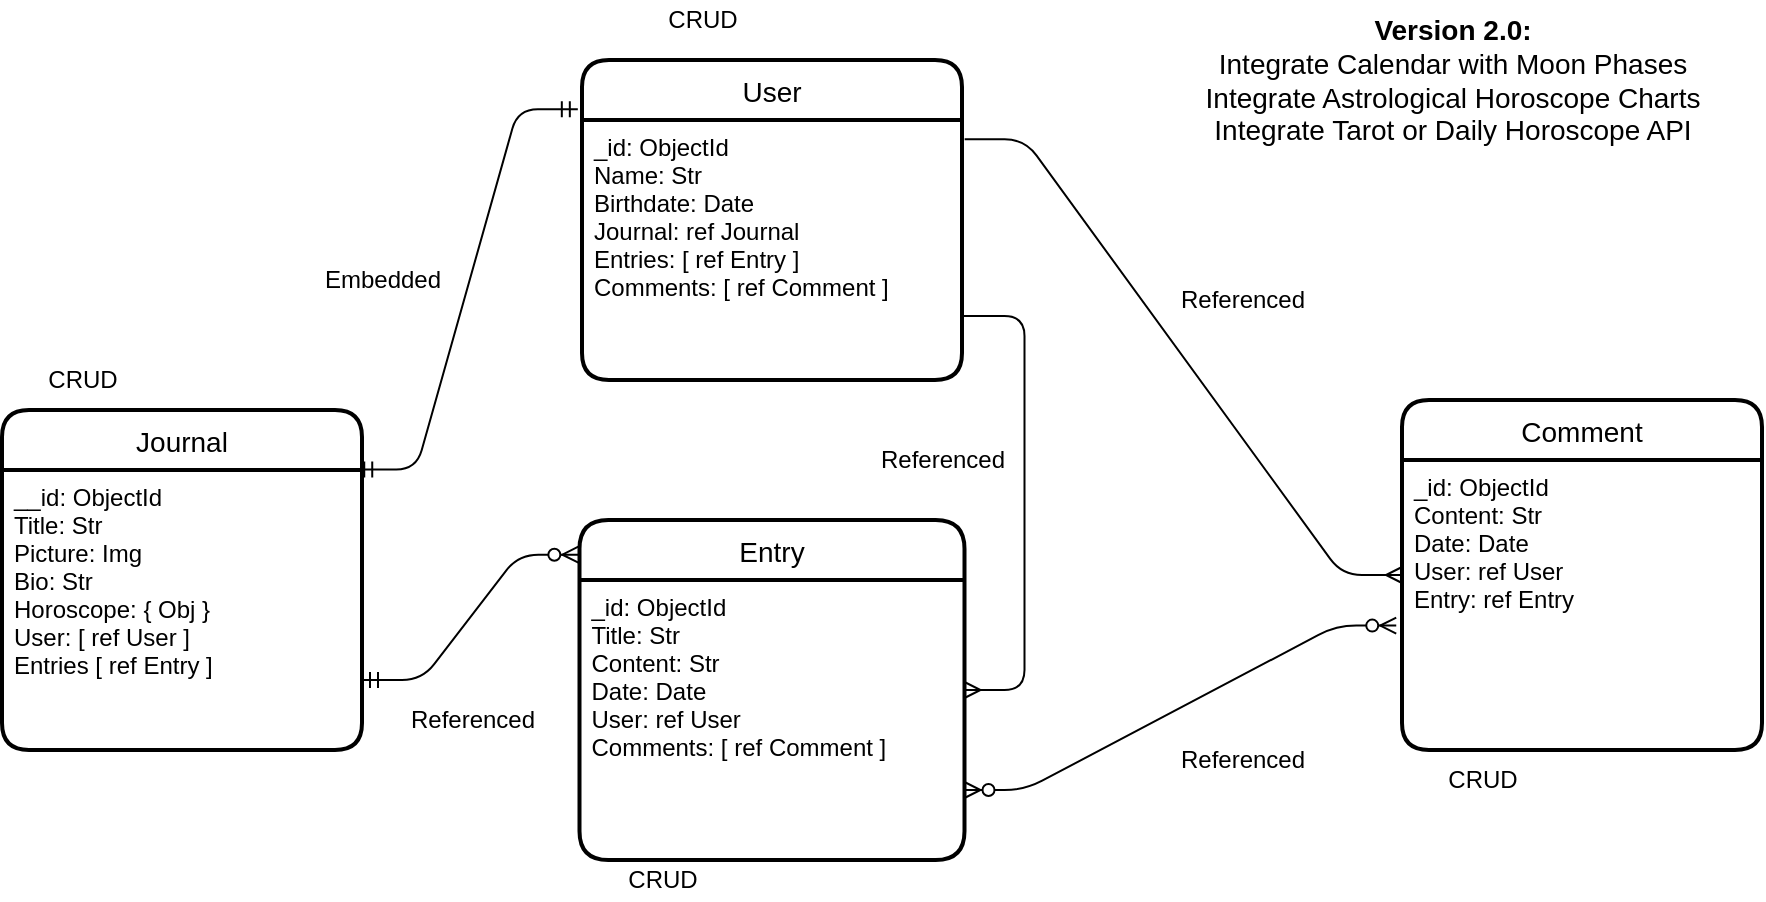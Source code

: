 <mxfile>
    <diagram id="hK5erOVCf_QydWKk-YI4" name="Page-1">
        <mxGraphModel dx="556" dy="252" grid="1" gridSize="10" guides="1" tooltips="1" connect="1" arrows="1" fold="1" page="1" pageScale="1" pageWidth="850" pageHeight="1100" math="0" shadow="0">
            <root>
                <mxCell id="0"/>
                <mxCell id="1" parent="0"/>
                <mxCell id="2" value="User" style="swimlane;childLayout=stackLayout;horizontal=1;startSize=30;horizontalStack=0;rounded=1;fontSize=14;fontStyle=0;strokeWidth=2;resizeParent=0;resizeLast=1;shadow=0;dashed=0;align=center;" parent="1" vertex="1">
                    <mxGeometry x="440" y="190" width="190" height="160" as="geometry"/>
                </mxCell>
                <mxCell id="3" value="_id: ObjectId&#10;Name: Str&#10;Birthdate: Date&#10;Journal: ref Journal&#10;Entries: [ ref Entry ]&#10;Comments: [ ref Comment ]&#10;&#10;&#10;&#10;" style="align=left;strokeColor=none;fillColor=none;spacingLeft=4;fontSize=12;verticalAlign=top;resizable=0;rotatable=0;part=1;" parent="2" vertex="1">
                    <mxGeometry y="30" width="190" height="130" as="geometry"/>
                </mxCell>
                <mxCell id="4" value="Comment" style="swimlane;childLayout=stackLayout;horizontal=1;startSize=30;horizontalStack=0;rounded=1;fontSize=14;fontStyle=0;strokeWidth=2;resizeParent=0;resizeLast=1;shadow=0;dashed=0;align=center;" parent="1" vertex="1">
                    <mxGeometry x="850" y="360" width="180" height="175" as="geometry"/>
                </mxCell>
                <mxCell id="5" value="_id: ObjectId&#10;Content: Str&#10;Date: Date&#10;User: ref User&#10;Entry: ref Entry" style="align=left;strokeColor=none;fillColor=none;spacingLeft=4;fontSize=12;verticalAlign=top;resizable=0;rotatable=0;part=1;" parent="4" vertex="1">
                    <mxGeometry y="30" width="180" height="145" as="geometry"/>
                </mxCell>
                <mxCell id="6" value="Journal" style="swimlane;childLayout=stackLayout;horizontal=1;startSize=30;horizontalStack=0;rounded=1;fontSize=14;fontStyle=0;strokeWidth=2;resizeParent=0;resizeLast=1;shadow=0;dashed=0;align=center;" parent="1" vertex="1">
                    <mxGeometry x="150" y="365" width="180" height="170" as="geometry"/>
                </mxCell>
                <mxCell id="7" value="__id: ObjectId&#10;Title: Str&#10;Picture: Img&#10;Bio: Str&#10;Horoscope: { Obj } &#10;User: [ ref User ]&#10;Entries [ ref Entry ]&#10;" style="align=left;strokeColor=none;fillColor=none;spacingLeft=4;fontSize=12;verticalAlign=top;resizable=0;rotatable=0;part=1;" parent="6" vertex="1">
                    <mxGeometry y="30" width="180" height="140" as="geometry"/>
                </mxCell>
                <mxCell id="8" value="Entry" style="swimlane;childLayout=stackLayout;horizontal=1;startSize=30;horizontalStack=0;rounded=1;fontSize=14;fontStyle=0;strokeWidth=2;resizeParent=0;resizeLast=1;shadow=0;dashed=0;align=center;arcSize=16;" parent="1" vertex="1">
                    <mxGeometry x="438.75" y="420" width="192.5" height="170" as="geometry"/>
                </mxCell>
                <mxCell id="9" value="_id: ObjectId&#10;Title: Str&#10;Content: Str&#10;Date: Date&#10;User: ref User&#10;Comments: [ ref Comment ]" style="align=left;strokeColor=none;fillColor=none;spacingLeft=4;fontSize=12;verticalAlign=top;resizable=0;rotatable=0;part=1;" parent="8" vertex="1">
                    <mxGeometry y="30" width="192.5" height="140" as="geometry"/>
                </mxCell>
                <mxCell id="10" value="" style="edgeStyle=entityRelationEdgeStyle;fontSize=12;html=1;endArrow=ERzeroToMany;endFill=1;startArrow=ERzeroToMany;exitX=1;exitY=0.75;exitDx=0;exitDy=0;entryX=-0.016;entryY=0.571;entryDx=0;entryDy=0;entryPerimeter=0;" parent="1" source="9" target="5" edge="1">
                    <mxGeometry width="100" height="100" relative="1" as="geometry">
                        <mxPoint x="670" y="500" as="sourcePoint"/>
                        <mxPoint x="780" y="570" as="targetPoint"/>
                    </mxGeometry>
                </mxCell>
                <mxCell id="11" value="" style="edgeStyle=entityRelationEdgeStyle;fontSize=12;html=1;endArrow=ERzeroToMany;startArrow=ERmandOne;exitX=1;exitY=0.75;exitDx=0;exitDy=0;entryX=-0.003;entryY=0.102;entryDx=0;entryDy=0;entryPerimeter=0;" parent="1" source="7" target="8" edge="1">
                    <mxGeometry width="100" height="100" relative="1" as="geometry">
                        <mxPoint x="360" y="580" as="sourcePoint"/>
                        <mxPoint x="460" y="480" as="targetPoint"/>
                    </mxGeometry>
                </mxCell>
                <mxCell id="12" value="" style="edgeStyle=entityRelationEdgeStyle;fontSize=12;html=1;endArrow=ERmany;" parent="1" target="8" edge="1">
                    <mxGeometry width="100" height="100" relative="1" as="geometry">
                        <mxPoint x="630" y="318" as="sourcePoint"/>
                        <mxPoint x="710" y="420" as="targetPoint"/>
                    </mxGeometry>
                </mxCell>
                <mxCell id="13" value="" style="edgeStyle=entityRelationEdgeStyle;fontSize=12;html=1;endArrow=ERmany;exitX=1.007;exitY=0.074;exitDx=0;exitDy=0;exitPerimeter=0;" parent="1" source="3" target="4" edge="1">
                    <mxGeometry width="100" height="100" relative="1" as="geometry">
                        <mxPoint x="620" y="230" as="sourcePoint"/>
                        <mxPoint x="820" y="410" as="targetPoint"/>
                    </mxGeometry>
                </mxCell>
                <mxCell id="14" value="" style="edgeStyle=entityRelationEdgeStyle;fontSize=12;html=1;endArrow=ERmandOne;startArrow=ERmandOne;exitX=0.984;exitY=0.175;exitDx=0;exitDy=0;exitPerimeter=0;entryX=-0.011;entryY=0.154;entryDx=0;entryDy=0;entryPerimeter=0;" parent="1" source="6" target="2" edge="1">
                    <mxGeometry width="100" height="100" relative="1" as="geometry">
                        <mxPoint x="340" y="330" as="sourcePoint"/>
                        <mxPoint x="440" y="230" as="targetPoint"/>
                    </mxGeometry>
                </mxCell>
                <mxCell id="15" value="CRUD" style="text;html=1;align=center;verticalAlign=middle;resizable=0;points=[];autosize=1;strokeColor=none;" parent="1" vertex="1">
                    <mxGeometry x="475" y="160" width="50" height="20" as="geometry"/>
                </mxCell>
                <mxCell id="16" value="CRUD" style="text;html=1;align=center;verticalAlign=middle;resizable=0;points=[];autosize=1;strokeColor=none;" parent="1" vertex="1">
                    <mxGeometry x="165" y="340" width="50" height="20" as="geometry"/>
                </mxCell>
                <mxCell id="17" value="CRUD" style="text;html=1;align=center;verticalAlign=middle;resizable=0;points=[];autosize=1;strokeColor=none;" parent="1" vertex="1">
                    <mxGeometry x="455" y="590" width="50" height="20" as="geometry"/>
                </mxCell>
                <mxCell id="18" value="CRUD" style="text;html=1;align=center;verticalAlign=middle;resizable=0;points=[];autosize=1;strokeColor=none;" parent="1" vertex="1">
                    <mxGeometry x="865" y="540" width="50" height="20" as="geometry"/>
                </mxCell>
                <mxCell id="19" value="Embedded" style="text;html=1;align=center;verticalAlign=middle;resizable=0;points=[];autosize=1;strokeColor=none;" parent="1" vertex="1">
                    <mxGeometry x="305" y="290" width="70" height="20" as="geometry"/>
                </mxCell>
                <mxCell id="20" value="Referenced" style="text;html=1;align=center;verticalAlign=middle;resizable=0;points=[];autosize=1;strokeColor=none;" parent="1" vertex="1">
                    <mxGeometry x="730" y="300" width="80" height="20" as="geometry"/>
                </mxCell>
                <mxCell id="21" value="Referenced" style="text;html=1;align=center;verticalAlign=middle;resizable=0;points=[];autosize=1;strokeColor=none;" parent="1" vertex="1">
                    <mxGeometry x="730" y="530" width="80" height="20" as="geometry"/>
                </mxCell>
                <mxCell id="22" value="Referenced" style="text;html=1;align=center;verticalAlign=middle;resizable=0;points=[];autosize=1;strokeColor=none;" parent="1" vertex="1">
                    <mxGeometry x="345" y="510" width="80" height="20" as="geometry"/>
                </mxCell>
                <mxCell id="23" value="Referenced" style="text;html=1;align=center;verticalAlign=middle;resizable=0;points=[];autosize=1;strokeColor=none;" parent="1" vertex="1">
                    <mxGeometry x="580" y="380" width="80" height="20" as="geometry"/>
                </mxCell>
                <mxCell id="24" value="&lt;font style=&quot;font-size: 14px&quot;&gt;&lt;b&gt;Version 2.0:&lt;/b&gt;&lt;br&gt;Integrate Calendar with Moon Phases&lt;br&gt;Integrate Astrological Horoscope Charts&lt;br&gt;Integrate Tarot or Daily Horoscope API&lt;/font&gt;" style="text;html=1;align=center;verticalAlign=middle;resizable=0;points=[];autosize=1;strokeColor=none;" parent="1" vertex="1">
                    <mxGeometry x="745" y="165" width="260" height="70" as="geometry"/>
                </mxCell>
            </root>
        </mxGraphModel>
    </diagram>
</mxfile>